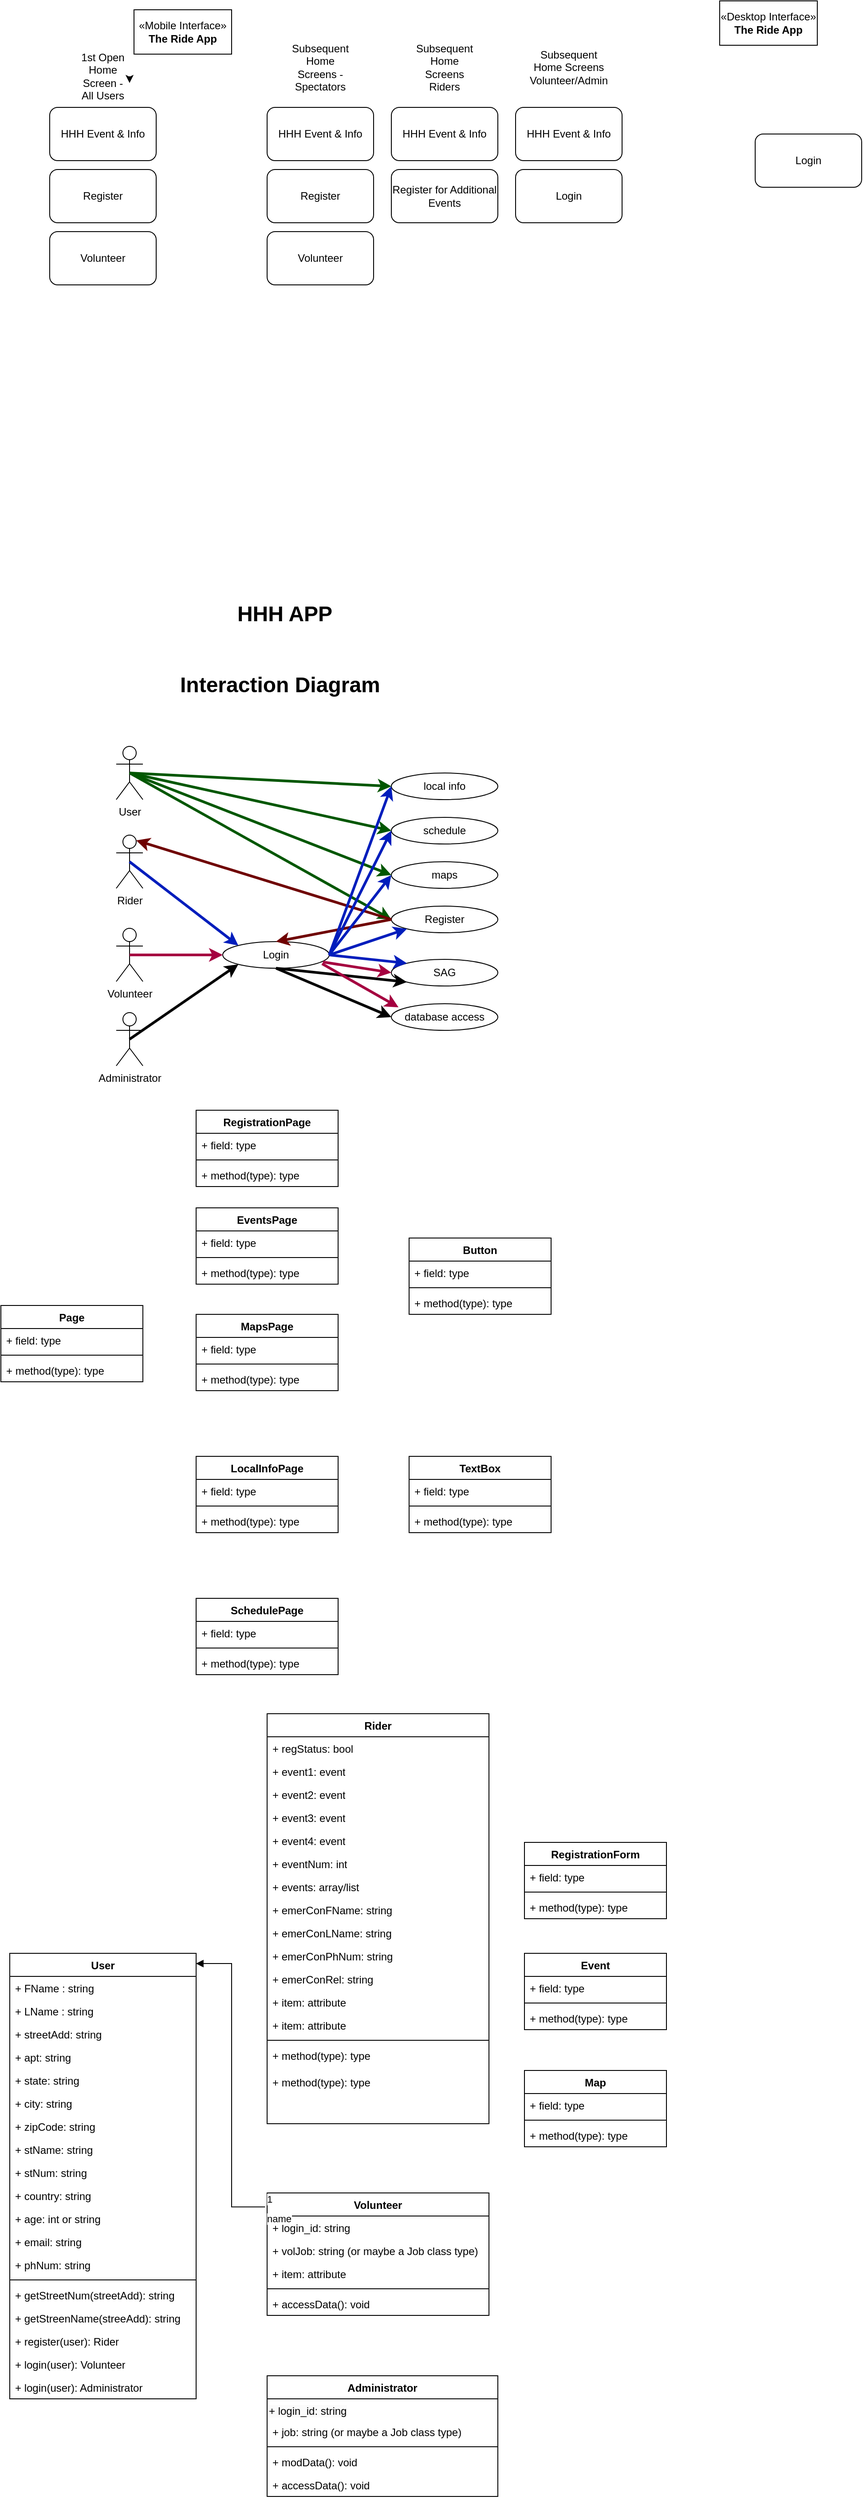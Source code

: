 <mxfile version="26.0.16">
  <diagram name="Page-1" id="c4acf3e9-155e-7222-9cf6-157b1a14988f">
    <mxGraphModel dx="1366" dy="2920" grid="1" gridSize="10" guides="1" tooltips="1" connect="1" arrows="1" fold="1" page="1" pageScale="1" pageWidth="850" pageHeight="1100" background="none" math="0" shadow="0">
      <root>
        <mxCell id="0" />
        <mxCell id="1" parent="0" />
        <mxCell id="pYM4KknxGki9qGqo0QUS-39" value="User" style="swimlane;fontStyle=1;align=center;verticalAlign=top;childLayout=stackLayout;horizontal=1;startSize=26;horizontalStack=0;resizeParent=1;resizeParentMax=0;resizeLast=0;collapsible=1;marginBottom=0;whiteSpace=wrap;html=1;" parent="1" vertex="1">
          <mxGeometry x="70" y="160" width="210" height="502" as="geometry" />
        </mxCell>
        <mxCell id="pYM4KknxGki9qGqo0QUS-69" value="+ FName&amp;nbsp;: string&amp;nbsp;" style="text;strokeColor=none;fillColor=none;align=left;verticalAlign=top;spacingLeft=4;spacingRight=4;overflow=hidden;rotatable=0;points=[[0,0.5],[1,0.5]];portConstraint=eastwest;whiteSpace=wrap;html=1;" parent="pYM4KknxGki9qGqo0QUS-39" vertex="1">
          <mxGeometry y="26" width="210" height="26" as="geometry" />
        </mxCell>
        <mxCell id="pYM4KknxGki9qGqo0QUS-73" value="+ LName&amp;nbsp;: string&amp;nbsp;" style="text;strokeColor=none;fillColor=none;align=left;verticalAlign=top;spacingLeft=4;spacingRight=4;overflow=hidden;rotatable=0;points=[[0,0.5],[1,0.5]];portConstraint=eastwest;whiteSpace=wrap;html=1;" parent="pYM4KknxGki9qGqo0QUS-39" vertex="1">
          <mxGeometry y="52" width="210" height="26" as="geometry" />
        </mxCell>
        <mxCell id="pYM4KknxGki9qGqo0QUS-72" value="+ streetAdd: string&amp;nbsp;" style="text;strokeColor=none;fillColor=none;align=left;verticalAlign=top;spacingLeft=4;spacingRight=4;overflow=hidden;rotatable=0;points=[[0,0.5],[1,0.5]];portConstraint=eastwest;whiteSpace=wrap;html=1;" parent="pYM4KknxGki9qGqo0QUS-39" vertex="1">
          <mxGeometry y="78" width="210" height="26" as="geometry" />
        </mxCell>
        <mxCell id="pYM4KknxGki9qGqo0QUS-82" value="+ apt: string" style="text;strokeColor=none;fillColor=none;align=left;verticalAlign=top;spacingLeft=4;spacingRight=4;overflow=hidden;rotatable=0;points=[[0,0.5],[1,0.5]];portConstraint=eastwest;whiteSpace=wrap;html=1;" parent="pYM4KknxGki9qGqo0QUS-39" vertex="1">
          <mxGeometry y="104" width="210" height="26" as="geometry" />
        </mxCell>
        <mxCell id="pYM4KknxGki9qGqo0QUS-71" value="+ state: string&amp;nbsp;" style="text;strokeColor=none;fillColor=none;align=left;verticalAlign=top;spacingLeft=4;spacingRight=4;overflow=hidden;rotatable=0;points=[[0,0.5],[1,0.5]];portConstraint=eastwest;whiteSpace=wrap;html=1;" parent="pYM4KknxGki9qGqo0QUS-39" vertex="1">
          <mxGeometry y="130" width="210" height="26" as="geometry" />
        </mxCell>
        <mxCell id="pYM4KknxGki9qGqo0QUS-70" value="+ city: string&amp;nbsp;" style="text;strokeColor=none;fillColor=none;align=left;verticalAlign=top;spacingLeft=4;spacingRight=4;overflow=hidden;rotatable=0;points=[[0,0.5],[1,0.5]];portConstraint=eastwest;whiteSpace=wrap;html=1;" parent="pYM4KknxGki9qGqo0QUS-39" vertex="1">
          <mxGeometry y="156" width="210" height="26" as="geometry" />
        </mxCell>
        <mxCell id="pYM4KknxGki9qGqo0QUS-78" value="+ zipCode: string" style="text;strokeColor=none;fillColor=none;align=left;verticalAlign=top;spacingLeft=4;spacingRight=4;overflow=hidden;rotatable=0;points=[[0,0.5],[1,0.5]];portConstraint=eastwest;whiteSpace=wrap;html=1;" parent="pYM4KknxGki9qGqo0QUS-39" vertex="1">
          <mxGeometry y="182" width="210" height="26" as="geometry" />
        </mxCell>
        <mxCell id="pYM4KknxGki9qGqo0QUS-77" value="+ stName: string" style="text;strokeColor=none;fillColor=none;align=left;verticalAlign=top;spacingLeft=4;spacingRight=4;overflow=hidden;rotatable=0;points=[[0,0.5],[1,0.5]];portConstraint=eastwest;whiteSpace=wrap;html=1;" parent="pYM4KknxGki9qGqo0QUS-39" vertex="1">
          <mxGeometry y="208" width="210" height="26" as="geometry" />
        </mxCell>
        <mxCell id="pYM4KknxGki9qGqo0QUS-80" value="+ stNum: string" style="text;strokeColor=none;fillColor=none;align=left;verticalAlign=top;spacingLeft=4;spacingRight=4;overflow=hidden;rotatable=0;points=[[0,0.5],[1,0.5]];portConstraint=eastwest;whiteSpace=wrap;html=1;" parent="pYM4KknxGki9qGqo0QUS-39" vertex="1">
          <mxGeometry y="234" width="210" height="26" as="geometry" />
        </mxCell>
        <mxCell id="pYM4KknxGki9qGqo0QUS-81" value="+ country: string" style="text;strokeColor=none;fillColor=none;align=left;verticalAlign=top;spacingLeft=4;spacingRight=4;overflow=hidden;rotatable=0;points=[[0,0.5],[1,0.5]];portConstraint=eastwest;whiteSpace=wrap;html=1;" parent="pYM4KknxGki9qGqo0QUS-39" vertex="1">
          <mxGeometry y="260" width="210" height="26" as="geometry" />
        </mxCell>
        <mxCell id="pYM4KknxGki9qGqo0QUS-83" value="+ age: int or string" style="text;strokeColor=none;fillColor=none;align=left;verticalAlign=top;spacingLeft=4;spacingRight=4;overflow=hidden;rotatable=0;points=[[0,0.5],[1,0.5]];portConstraint=eastwest;whiteSpace=wrap;html=1;" parent="pYM4KknxGki9qGqo0QUS-39" vertex="1">
          <mxGeometry y="286" width="210" height="26" as="geometry" />
        </mxCell>
        <mxCell id="pYM4KknxGki9qGqo0QUS-79" value="+ email: string" style="text;strokeColor=none;fillColor=none;align=left;verticalAlign=top;spacingLeft=4;spacingRight=4;overflow=hidden;rotatable=0;points=[[0,0.5],[1,0.5]];portConstraint=eastwest;whiteSpace=wrap;html=1;" parent="pYM4KknxGki9qGqo0QUS-39" vertex="1">
          <mxGeometry y="312" width="210" height="26" as="geometry" />
        </mxCell>
        <mxCell id="pYM4KknxGki9qGqo0QUS-104" value="+ phNum: string" style="text;strokeColor=none;fillColor=none;align=left;verticalAlign=top;spacingLeft=4;spacingRight=4;overflow=hidden;rotatable=0;points=[[0,0.5],[1,0.5]];portConstraint=eastwest;whiteSpace=wrap;html=1;" parent="pYM4KknxGki9qGqo0QUS-39" vertex="1">
          <mxGeometry y="338" width="210" height="26" as="geometry" />
        </mxCell>
        <mxCell id="pYM4KknxGki9qGqo0QUS-41" value="" style="line;strokeWidth=1;fillColor=none;align=left;verticalAlign=middle;spacingTop=-1;spacingLeft=3;spacingRight=3;rotatable=0;labelPosition=right;points=[];portConstraint=eastwest;strokeColor=inherit;" parent="pYM4KknxGki9qGqo0QUS-39" vertex="1">
          <mxGeometry y="364" width="210" height="8" as="geometry" />
        </mxCell>
        <mxCell id="pYM4KknxGki9qGqo0QUS-42" value="+ getStreetNum(streetAdd): string" style="text;strokeColor=none;fillColor=none;align=left;verticalAlign=top;spacingLeft=4;spacingRight=4;overflow=hidden;rotatable=0;points=[[0,0.5],[1,0.5]];portConstraint=eastwest;whiteSpace=wrap;html=1;" parent="pYM4KknxGki9qGqo0QUS-39" vertex="1">
          <mxGeometry y="372" width="210" height="26" as="geometry" />
        </mxCell>
        <mxCell id="pYM4KknxGki9qGqo0QUS-86" value="+ getStreenName(streeAdd): string" style="text;strokeColor=none;fillColor=none;align=left;verticalAlign=top;spacingLeft=4;spacingRight=4;overflow=hidden;rotatable=0;points=[[0,0.5],[1,0.5]];portConstraint=eastwest;whiteSpace=wrap;html=1;" parent="pYM4KknxGki9qGqo0QUS-39" vertex="1">
          <mxGeometry y="398" width="210" height="26" as="geometry" />
        </mxCell>
        <mxCell id="pYM4KknxGki9qGqo0QUS-85" value="+ register(user): Rider" style="text;strokeColor=none;fillColor=none;align=left;verticalAlign=top;spacingLeft=4;spacingRight=4;overflow=hidden;rotatable=0;points=[[0,0.5],[1,0.5]];portConstraint=eastwest;whiteSpace=wrap;html=1;" parent="pYM4KknxGki9qGqo0QUS-39" vertex="1">
          <mxGeometry y="424" width="210" height="26" as="geometry" />
        </mxCell>
        <mxCell id="pYM4KknxGki9qGqo0QUS-105" value="+ login(user): Volunteer" style="text;strokeColor=none;fillColor=none;align=left;verticalAlign=top;spacingLeft=4;spacingRight=4;overflow=hidden;rotatable=0;points=[[0,0.5],[1,0.5]];portConstraint=eastwest;whiteSpace=wrap;html=1;" parent="pYM4KknxGki9qGqo0QUS-39" vertex="1">
          <mxGeometry y="450" width="210" height="26" as="geometry" />
        </mxCell>
        <mxCell id="pYM4KknxGki9qGqo0QUS-84" value="+ login(user): Administrator" style="text;strokeColor=none;fillColor=none;align=left;verticalAlign=top;spacingLeft=4;spacingRight=4;overflow=hidden;rotatable=0;points=[[0,0.5],[1,0.5]];portConstraint=eastwest;whiteSpace=wrap;html=1;" parent="pYM4KknxGki9qGqo0QUS-39" vertex="1">
          <mxGeometry y="476" width="210" height="26" as="geometry" />
        </mxCell>
        <mxCell id="pYM4KknxGki9qGqo0QUS-43" value="Administrator" style="swimlane;fontStyle=1;align=center;verticalAlign=top;childLayout=stackLayout;horizontal=1;startSize=26;horizontalStack=0;resizeParent=1;resizeParentMax=0;resizeLast=0;collapsible=1;marginBottom=0;whiteSpace=wrap;html=1;" parent="1" vertex="1">
          <mxGeometry x="360" y="636" width="260" height="136" as="geometry" />
        </mxCell>
        <mxCell id="pYM4KknxGki9qGqo0QUS-93" value="&lt;span style=&quot;color: rgb(0, 0, 0); font-family: Helvetica; font-size: 12px; font-style: normal; font-variant-ligatures: normal; font-variant-caps: normal; font-weight: 400; letter-spacing: normal; orphans: 2; text-align: left; text-indent: 0px; text-transform: none; widows: 2; word-spacing: 0px; -webkit-text-stroke-width: 0px; white-space: normal; background-color: rgb(251, 251, 251); text-decoration-thickness: initial; text-decoration-style: initial; text-decoration-color: initial; display: inline !important; float: none;&quot;&gt;+ login_id: string&lt;/span&gt;" style="text;whiteSpace=wrap;html=1;" parent="pYM4KknxGki9qGqo0QUS-43" vertex="1">
          <mxGeometry y="26" width="260" height="24" as="geometry" />
        </mxCell>
        <mxCell id="pYM4KknxGki9qGqo0QUS-66" value="+ job: string (or maybe a Job class type)" style="text;strokeColor=none;fillColor=none;align=left;verticalAlign=top;spacingLeft=4;spacingRight=4;overflow=hidden;rotatable=0;points=[[0,0.5],[1,0.5]];portConstraint=eastwest;whiteSpace=wrap;html=1;" parent="pYM4KknxGki9qGqo0QUS-43" vertex="1">
          <mxGeometry y="50" width="260" height="26" as="geometry" />
        </mxCell>
        <mxCell id="pYM4KknxGki9qGqo0QUS-45" value="" style="line;strokeWidth=1;fillColor=none;align=left;verticalAlign=middle;spacingTop=-1;spacingLeft=3;spacingRight=3;rotatable=0;labelPosition=right;points=[];portConstraint=eastwest;strokeColor=inherit;" parent="pYM4KknxGki9qGqo0QUS-43" vertex="1">
          <mxGeometry y="76" width="260" height="8" as="geometry" />
        </mxCell>
        <mxCell id="pYM4KknxGki9qGqo0QUS-46" value="+ modData(): void" style="text;strokeColor=none;fillColor=none;align=left;verticalAlign=top;spacingLeft=4;spacingRight=4;overflow=hidden;rotatable=0;points=[[0,0.5],[1,0.5]];portConstraint=eastwest;whiteSpace=wrap;html=1;" parent="pYM4KknxGki9qGqo0QUS-43" vertex="1">
          <mxGeometry y="84" width="260" height="26" as="geometry" />
        </mxCell>
        <mxCell id="pYM4KknxGki9qGqo0QUS-94" value="+ accessData(): void" style="text;strokeColor=none;fillColor=none;align=left;verticalAlign=top;spacingLeft=4;spacingRight=4;overflow=hidden;rotatable=0;points=[[0,0.5],[1,0.5]];portConstraint=eastwest;whiteSpace=wrap;html=1;" parent="pYM4KknxGki9qGqo0QUS-43" vertex="1">
          <mxGeometry y="110" width="260" height="26" as="geometry" />
        </mxCell>
        <mxCell id="pYM4KknxGki9qGqo0QUS-47" value="Volunteer" style="swimlane;fontStyle=1;align=center;verticalAlign=top;childLayout=stackLayout;horizontal=1;startSize=26;horizontalStack=0;resizeParent=1;resizeParentMax=0;resizeLast=0;collapsible=1;marginBottom=0;whiteSpace=wrap;html=1;" parent="1" vertex="1">
          <mxGeometry x="360" y="430" width="250" height="138" as="geometry" />
        </mxCell>
        <mxCell id="pYM4KknxGki9qGqo0QUS-65" value="+ login_id: string" style="text;strokeColor=none;fillColor=none;align=left;verticalAlign=top;spacingLeft=4;spacingRight=4;overflow=hidden;rotatable=0;points=[[0,0.5],[1,0.5]];portConstraint=eastwest;whiteSpace=wrap;html=1;" parent="pYM4KknxGki9qGqo0QUS-47" vertex="1">
          <mxGeometry y="26" width="250" height="26" as="geometry" />
        </mxCell>
        <mxCell id="pYM4KknxGki9qGqo0QUS-67" value="+ volJob: string (or maybe a Job class type)" style="text;strokeColor=none;fillColor=none;align=left;verticalAlign=top;spacingLeft=4;spacingRight=4;overflow=hidden;rotatable=0;points=[[0,0.5],[1,0.5]];portConstraint=eastwest;whiteSpace=wrap;html=1;" parent="pYM4KknxGki9qGqo0QUS-47" vertex="1">
          <mxGeometry y="52" width="250" height="26" as="geometry" />
        </mxCell>
        <mxCell id="pYM4KknxGki9qGqo0QUS-68" value="+ item: attribute" style="text;strokeColor=none;fillColor=none;align=left;verticalAlign=top;spacingLeft=4;spacingRight=4;overflow=hidden;rotatable=0;points=[[0,0.5],[1,0.5]];portConstraint=eastwest;whiteSpace=wrap;html=1;" parent="pYM4KknxGki9qGqo0QUS-47" vertex="1">
          <mxGeometry y="78" width="250" height="26" as="geometry" />
        </mxCell>
        <mxCell id="pYM4KknxGki9qGqo0QUS-49" value="" style="line;strokeWidth=1;fillColor=none;align=left;verticalAlign=middle;spacingTop=-1;spacingLeft=3;spacingRight=3;rotatable=0;labelPosition=right;points=[];portConstraint=eastwest;strokeColor=inherit;" parent="pYM4KknxGki9qGqo0QUS-47" vertex="1">
          <mxGeometry y="104" width="250" height="8" as="geometry" />
        </mxCell>
        <mxCell id="pYM4KknxGki9qGqo0QUS-50" value="+ accessData(): void" style="text;strokeColor=none;fillColor=none;align=left;verticalAlign=top;spacingLeft=4;spacingRight=4;overflow=hidden;rotatable=0;points=[[0,0.5],[1,0.5]];portConstraint=eastwest;whiteSpace=wrap;html=1;" parent="pYM4KknxGki9qGqo0QUS-47" vertex="1">
          <mxGeometry y="112" width="250" height="26" as="geometry" />
        </mxCell>
        <mxCell id="pYM4KknxGki9qGqo0QUS-51" value="Rider" style="swimlane;fontStyle=1;align=center;verticalAlign=top;childLayout=stackLayout;horizontal=1;startSize=26;horizontalStack=0;resizeParent=1;resizeParentMax=0;resizeLast=0;collapsible=1;marginBottom=0;whiteSpace=wrap;html=1;" parent="1" vertex="1">
          <mxGeometry x="360" y="-110" width="250" height="462" as="geometry">
            <mxRectangle x="360" y="120" width="70" height="30" as="alternateBounds" />
          </mxGeometry>
        </mxCell>
        <mxCell id="pYM4KknxGki9qGqo0QUS-97" value="+ regStatus: bool" style="text;strokeColor=none;fillColor=none;align=left;verticalAlign=top;spacingLeft=4;spacingRight=4;overflow=hidden;rotatable=0;points=[[0,0.5],[1,0.5]];portConstraint=eastwest;whiteSpace=wrap;html=1;" parent="pYM4KknxGki9qGqo0QUS-51" vertex="1">
          <mxGeometry y="26" width="250" height="26" as="geometry" />
        </mxCell>
        <mxCell id="pYM4KknxGki9qGqo0QUS-64" value="+ event1: event" style="text;strokeColor=none;fillColor=none;align=left;verticalAlign=top;spacingLeft=4;spacingRight=4;overflow=hidden;rotatable=0;points=[[0,0.5],[1,0.5]];portConstraint=eastwest;whiteSpace=wrap;html=1;" parent="pYM4KknxGki9qGqo0QUS-51" vertex="1">
          <mxGeometry y="52" width="250" height="26" as="geometry" />
        </mxCell>
        <mxCell id="pYM4KknxGki9qGqo0QUS-90" value="+ event2: event" style="text;strokeColor=none;fillColor=none;align=left;verticalAlign=top;spacingLeft=4;spacingRight=4;overflow=hidden;rotatable=0;points=[[0,0.5],[1,0.5]];portConstraint=eastwest;whiteSpace=wrap;html=1;" parent="pYM4KknxGki9qGqo0QUS-51" vertex="1">
          <mxGeometry y="78" width="250" height="26" as="geometry" />
        </mxCell>
        <mxCell id="pYM4KknxGki9qGqo0QUS-89" value="+ event3: event" style="text;strokeColor=none;fillColor=none;align=left;verticalAlign=top;spacingLeft=4;spacingRight=4;overflow=hidden;rotatable=0;points=[[0,0.5],[1,0.5]];portConstraint=eastwest;whiteSpace=wrap;html=1;" parent="pYM4KknxGki9qGqo0QUS-51" vertex="1">
          <mxGeometry y="104" width="250" height="26" as="geometry" />
        </mxCell>
        <mxCell id="pYM4KknxGki9qGqo0QUS-88" value="+ event4: event" style="text;strokeColor=none;fillColor=none;align=left;verticalAlign=top;spacingLeft=4;spacingRight=4;overflow=hidden;rotatable=0;points=[[0,0.5],[1,0.5]];portConstraint=eastwest;whiteSpace=wrap;html=1;" parent="pYM4KknxGki9qGqo0QUS-51" vertex="1">
          <mxGeometry y="130" width="250" height="26" as="geometry" />
        </mxCell>
        <mxCell id="pYM4KknxGki9qGqo0QUS-98" value="+ eventNum: int" style="text;strokeColor=none;fillColor=none;align=left;verticalAlign=top;spacingLeft=4;spacingRight=4;overflow=hidden;rotatable=0;points=[[0,0.5],[1,0.5]];portConstraint=eastwest;whiteSpace=wrap;html=1;" parent="pYM4KknxGki9qGqo0QUS-51" vertex="1">
          <mxGeometry y="156" width="250" height="26" as="geometry" />
        </mxCell>
        <mxCell id="pYM4KknxGki9qGqo0QUS-87" value="+ events: array/list" style="text;strokeColor=none;fillColor=none;align=left;verticalAlign=top;spacingLeft=4;spacingRight=4;overflow=hidden;rotatable=0;points=[[0,0.5],[1,0.5]];portConstraint=eastwest;whiteSpace=wrap;html=1;" parent="pYM4KknxGki9qGqo0QUS-51" vertex="1">
          <mxGeometry y="182" width="250" height="26" as="geometry" />
        </mxCell>
        <mxCell id="pYM4KknxGki9qGqo0QUS-101" value="+ emerConFName: string" style="text;strokeColor=none;fillColor=none;align=left;verticalAlign=top;spacingLeft=4;spacingRight=4;overflow=hidden;rotatable=0;points=[[0,0.5],[1,0.5]];portConstraint=eastwest;whiteSpace=wrap;html=1;" parent="pYM4KknxGki9qGqo0QUS-51" vertex="1">
          <mxGeometry y="208" width="250" height="26" as="geometry" />
        </mxCell>
        <mxCell id="pYM4KknxGki9qGqo0QUS-103" value="+ emerConLName: string" style="text;strokeColor=none;fillColor=none;align=left;verticalAlign=top;spacingLeft=4;spacingRight=4;overflow=hidden;rotatable=0;points=[[0,0.5],[1,0.5]];portConstraint=eastwest;whiteSpace=wrap;html=1;" parent="pYM4KknxGki9qGqo0QUS-51" vertex="1">
          <mxGeometry y="234" width="250" height="26" as="geometry" />
        </mxCell>
        <mxCell id="pYM4KknxGki9qGqo0QUS-102" value="+ emerConPhNum: string" style="text;strokeColor=none;fillColor=none;align=left;verticalAlign=top;spacingLeft=4;spacingRight=4;overflow=hidden;rotatable=0;points=[[0,0.5],[1,0.5]];portConstraint=eastwest;whiteSpace=wrap;html=1;" parent="pYM4KknxGki9qGqo0QUS-51" vertex="1">
          <mxGeometry y="260" width="250" height="26" as="geometry" />
        </mxCell>
        <mxCell id="pYM4KknxGki9qGqo0QUS-100" value="+ emerConRel: string" style="text;strokeColor=none;fillColor=none;align=left;verticalAlign=top;spacingLeft=4;spacingRight=4;overflow=hidden;rotatable=0;points=[[0,0.5],[1,0.5]];portConstraint=eastwest;whiteSpace=wrap;html=1;" parent="pYM4KknxGki9qGqo0QUS-51" vertex="1">
          <mxGeometry y="286" width="250" height="26" as="geometry" />
        </mxCell>
        <mxCell id="pYM4KknxGki9qGqo0QUS-99" value="+ item: attribute" style="text;strokeColor=none;fillColor=none;align=left;verticalAlign=top;spacingLeft=4;spacingRight=4;overflow=hidden;rotatable=0;points=[[0,0.5],[1,0.5]];portConstraint=eastwest;whiteSpace=wrap;html=1;" parent="pYM4KknxGki9qGqo0QUS-51" vertex="1">
          <mxGeometry y="312" width="250" height="26" as="geometry" />
        </mxCell>
        <mxCell id="pYM4KknxGki9qGqo0QUS-91" value="+ item: attribute" style="text;strokeColor=none;fillColor=none;align=left;verticalAlign=top;spacingLeft=4;spacingRight=4;overflow=hidden;rotatable=0;points=[[0,0.5],[1,0.5]];portConstraint=eastwest;whiteSpace=wrap;html=1;" parent="pYM4KknxGki9qGqo0QUS-51" vertex="1">
          <mxGeometry y="338" width="250" height="26" as="geometry" />
        </mxCell>
        <mxCell id="pYM4KknxGki9qGqo0QUS-53" value="" style="line;strokeWidth=1;fillColor=none;align=left;verticalAlign=middle;spacingTop=-1;spacingLeft=3;spacingRight=3;rotatable=0;labelPosition=right;points=[];portConstraint=eastwest;strokeColor=inherit;" parent="pYM4KknxGki9qGqo0QUS-51" vertex="1">
          <mxGeometry y="364" width="250" height="8" as="geometry" />
        </mxCell>
        <mxCell id="pYM4KknxGki9qGqo0QUS-92" value="+ method(type): type" style="text;strokeColor=none;fillColor=none;align=left;verticalAlign=top;spacingLeft=4;spacingRight=4;overflow=hidden;rotatable=0;points=[[0,0.5],[1,0.5]];portConstraint=eastwest;whiteSpace=wrap;html=1;" parent="pYM4KknxGki9qGqo0QUS-51" vertex="1">
          <mxGeometry y="372" width="250" height="30" as="geometry" />
        </mxCell>
        <mxCell id="pYM4KknxGki9qGqo0QUS-54" value="+ method(type): type" style="text;strokeColor=none;fillColor=none;align=left;verticalAlign=top;spacingLeft=4;spacingRight=4;overflow=hidden;rotatable=0;points=[[0,0.5],[1,0.5]];portConstraint=eastwest;whiteSpace=wrap;html=1;" parent="pYM4KknxGki9qGqo0QUS-51" vertex="1">
          <mxGeometry y="402" width="250" height="60" as="geometry" />
        </mxCell>
        <mxCell id="pYM4KknxGki9qGqo0QUS-106" value="RegistrationForm" style="swimlane;fontStyle=1;align=center;verticalAlign=top;childLayout=stackLayout;horizontal=1;startSize=26;horizontalStack=0;resizeParent=1;resizeParentMax=0;resizeLast=0;collapsible=1;marginBottom=0;whiteSpace=wrap;html=1;" parent="1" vertex="1">
          <mxGeometry x="650" y="35" width="160" height="86" as="geometry" />
        </mxCell>
        <mxCell id="pYM4KknxGki9qGqo0QUS-107" value="+ field: type" style="text;strokeColor=none;fillColor=none;align=left;verticalAlign=top;spacingLeft=4;spacingRight=4;overflow=hidden;rotatable=0;points=[[0,0.5],[1,0.5]];portConstraint=eastwest;whiteSpace=wrap;html=1;" parent="pYM4KknxGki9qGqo0QUS-106" vertex="1">
          <mxGeometry y="26" width="160" height="26" as="geometry" />
        </mxCell>
        <mxCell id="pYM4KknxGki9qGqo0QUS-108" value="" style="line;strokeWidth=1;fillColor=none;align=left;verticalAlign=middle;spacingTop=-1;spacingLeft=3;spacingRight=3;rotatable=0;labelPosition=right;points=[];portConstraint=eastwest;strokeColor=inherit;" parent="pYM4KknxGki9qGqo0QUS-106" vertex="1">
          <mxGeometry y="52" width="160" height="8" as="geometry" />
        </mxCell>
        <mxCell id="pYM4KknxGki9qGqo0QUS-109" value="+ method(type): type" style="text;strokeColor=none;fillColor=none;align=left;verticalAlign=top;spacingLeft=4;spacingRight=4;overflow=hidden;rotatable=0;points=[[0,0.5],[1,0.5]];portConstraint=eastwest;whiteSpace=wrap;html=1;" parent="pYM4KknxGki9qGqo0QUS-106" vertex="1">
          <mxGeometry y="60" width="160" height="26" as="geometry" />
        </mxCell>
        <mxCell id="pYM4KknxGki9qGqo0QUS-114" value="Event" style="swimlane;fontStyle=1;align=center;verticalAlign=top;childLayout=stackLayout;horizontal=1;startSize=26;horizontalStack=0;resizeParent=1;resizeParentMax=0;resizeLast=0;collapsible=1;marginBottom=0;whiteSpace=wrap;html=1;" parent="1" vertex="1">
          <mxGeometry x="650" y="160" width="160" height="86" as="geometry" />
        </mxCell>
        <mxCell id="pYM4KknxGki9qGqo0QUS-115" value="+ field: type" style="text;strokeColor=none;fillColor=none;align=left;verticalAlign=top;spacingLeft=4;spacingRight=4;overflow=hidden;rotatable=0;points=[[0,0.5],[1,0.5]];portConstraint=eastwest;whiteSpace=wrap;html=1;" parent="pYM4KknxGki9qGqo0QUS-114" vertex="1">
          <mxGeometry y="26" width="160" height="26" as="geometry" />
        </mxCell>
        <mxCell id="pYM4KknxGki9qGqo0QUS-116" value="" style="line;strokeWidth=1;fillColor=none;align=left;verticalAlign=middle;spacingTop=-1;spacingLeft=3;spacingRight=3;rotatable=0;labelPosition=right;points=[];portConstraint=eastwest;strokeColor=inherit;" parent="pYM4KknxGki9qGqo0QUS-114" vertex="1">
          <mxGeometry y="52" width="160" height="8" as="geometry" />
        </mxCell>
        <mxCell id="pYM4KknxGki9qGqo0QUS-117" value="+ method(type): type" style="text;strokeColor=none;fillColor=none;align=left;verticalAlign=top;spacingLeft=4;spacingRight=4;overflow=hidden;rotatable=0;points=[[0,0.5],[1,0.5]];portConstraint=eastwest;whiteSpace=wrap;html=1;" parent="pYM4KknxGki9qGqo0QUS-114" vertex="1">
          <mxGeometry y="60" width="160" height="26" as="geometry" />
        </mxCell>
        <mxCell id="pYM4KknxGki9qGqo0QUS-118" value="Map" style="swimlane;fontStyle=1;align=center;verticalAlign=top;childLayout=stackLayout;horizontal=1;startSize=26;horizontalStack=0;resizeParent=1;resizeParentMax=0;resizeLast=0;collapsible=1;marginBottom=0;whiteSpace=wrap;html=1;" parent="1" vertex="1">
          <mxGeometry x="650" y="292" width="160" height="86" as="geometry" />
        </mxCell>
        <mxCell id="pYM4KknxGki9qGqo0QUS-119" value="+ field: type" style="text;strokeColor=none;fillColor=none;align=left;verticalAlign=top;spacingLeft=4;spacingRight=4;overflow=hidden;rotatable=0;points=[[0,0.5],[1,0.5]];portConstraint=eastwest;whiteSpace=wrap;html=1;" parent="pYM4KknxGki9qGqo0QUS-118" vertex="1">
          <mxGeometry y="26" width="160" height="26" as="geometry" />
        </mxCell>
        <mxCell id="pYM4KknxGki9qGqo0QUS-120" value="" style="line;strokeWidth=1;fillColor=none;align=left;verticalAlign=middle;spacingTop=-1;spacingLeft=3;spacingRight=3;rotatable=0;labelPosition=right;points=[];portConstraint=eastwest;strokeColor=inherit;" parent="pYM4KknxGki9qGqo0QUS-118" vertex="1">
          <mxGeometry y="52" width="160" height="8" as="geometry" />
        </mxCell>
        <mxCell id="pYM4KknxGki9qGqo0QUS-121" value="+ method(type): type" style="text;strokeColor=none;fillColor=none;align=left;verticalAlign=top;spacingLeft=4;spacingRight=4;overflow=hidden;rotatable=0;points=[[0,0.5],[1,0.5]];portConstraint=eastwest;whiteSpace=wrap;html=1;" parent="pYM4KknxGki9qGqo0QUS-118" vertex="1">
          <mxGeometry y="60" width="160" height="26" as="geometry" />
        </mxCell>
        <mxCell id="pYM4KknxGki9qGqo0QUS-122" value="Page" style="swimlane;fontStyle=1;align=center;verticalAlign=top;childLayout=stackLayout;horizontal=1;startSize=26;horizontalStack=0;resizeParent=1;resizeParentMax=0;resizeLast=0;collapsible=1;marginBottom=0;whiteSpace=wrap;html=1;" parent="1" vertex="1">
          <mxGeometry x="60" y="-570" width="160" height="86" as="geometry" />
        </mxCell>
        <mxCell id="pYM4KknxGki9qGqo0QUS-123" value="+ field: type" style="text;strokeColor=none;fillColor=none;align=left;verticalAlign=top;spacingLeft=4;spacingRight=4;overflow=hidden;rotatable=0;points=[[0,0.5],[1,0.5]];portConstraint=eastwest;whiteSpace=wrap;html=1;" parent="pYM4KknxGki9qGqo0QUS-122" vertex="1">
          <mxGeometry y="26" width="160" height="26" as="geometry" />
        </mxCell>
        <mxCell id="pYM4KknxGki9qGqo0QUS-124" value="" style="line;strokeWidth=1;fillColor=none;align=left;verticalAlign=middle;spacingTop=-1;spacingLeft=3;spacingRight=3;rotatable=0;labelPosition=right;points=[];portConstraint=eastwest;strokeColor=inherit;" parent="pYM4KknxGki9qGqo0QUS-122" vertex="1">
          <mxGeometry y="52" width="160" height="8" as="geometry" />
        </mxCell>
        <mxCell id="pYM4KknxGki9qGqo0QUS-125" value="+ method(type): type" style="text;strokeColor=none;fillColor=none;align=left;verticalAlign=top;spacingLeft=4;spacingRight=4;overflow=hidden;rotatable=0;points=[[0,0.5],[1,0.5]];portConstraint=eastwest;whiteSpace=wrap;html=1;" parent="pYM4KknxGki9qGqo0QUS-122" vertex="1">
          <mxGeometry y="60" width="160" height="26" as="geometry" />
        </mxCell>
        <mxCell id="pYM4KknxGki9qGqo0QUS-126" value="RegistrationPage" style="swimlane;fontStyle=1;align=center;verticalAlign=top;childLayout=stackLayout;horizontal=1;startSize=26;horizontalStack=0;resizeParent=1;resizeParentMax=0;resizeLast=0;collapsible=1;marginBottom=0;whiteSpace=wrap;html=1;" parent="1" vertex="1">
          <mxGeometry x="280" y="-790" width="160" height="86" as="geometry" />
        </mxCell>
        <mxCell id="pYM4KknxGki9qGqo0QUS-127" value="+ field: type" style="text;strokeColor=none;fillColor=none;align=left;verticalAlign=top;spacingLeft=4;spacingRight=4;overflow=hidden;rotatable=0;points=[[0,0.5],[1,0.5]];portConstraint=eastwest;whiteSpace=wrap;html=1;" parent="pYM4KknxGki9qGqo0QUS-126" vertex="1">
          <mxGeometry y="26" width="160" height="26" as="geometry" />
        </mxCell>
        <mxCell id="pYM4KknxGki9qGqo0QUS-128" value="" style="line;strokeWidth=1;fillColor=none;align=left;verticalAlign=middle;spacingTop=-1;spacingLeft=3;spacingRight=3;rotatable=0;labelPosition=right;points=[];portConstraint=eastwest;strokeColor=inherit;" parent="pYM4KknxGki9qGqo0QUS-126" vertex="1">
          <mxGeometry y="52" width="160" height="8" as="geometry" />
        </mxCell>
        <mxCell id="pYM4KknxGki9qGqo0QUS-129" value="+ method(type): type" style="text;strokeColor=none;fillColor=none;align=left;verticalAlign=top;spacingLeft=4;spacingRight=4;overflow=hidden;rotatable=0;points=[[0,0.5],[1,0.5]];portConstraint=eastwest;whiteSpace=wrap;html=1;" parent="pYM4KknxGki9qGqo0QUS-126" vertex="1">
          <mxGeometry y="60" width="160" height="26" as="geometry" />
        </mxCell>
        <mxCell id="pYM4KknxGki9qGqo0QUS-130" value="EventsPage" style="swimlane;fontStyle=1;align=center;verticalAlign=top;childLayout=stackLayout;horizontal=1;startSize=26;horizontalStack=0;resizeParent=1;resizeParentMax=0;resizeLast=0;collapsible=1;marginBottom=0;whiteSpace=wrap;html=1;" parent="1" vertex="1">
          <mxGeometry x="280" y="-680" width="160" height="86" as="geometry" />
        </mxCell>
        <mxCell id="pYM4KknxGki9qGqo0QUS-131" value="+ field: type" style="text;strokeColor=none;fillColor=none;align=left;verticalAlign=top;spacingLeft=4;spacingRight=4;overflow=hidden;rotatable=0;points=[[0,0.5],[1,0.5]];portConstraint=eastwest;whiteSpace=wrap;html=1;" parent="pYM4KknxGki9qGqo0QUS-130" vertex="1">
          <mxGeometry y="26" width="160" height="26" as="geometry" />
        </mxCell>
        <mxCell id="pYM4KknxGki9qGqo0QUS-132" value="" style="line;strokeWidth=1;fillColor=none;align=left;verticalAlign=middle;spacingTop=-1;spacingLeft=3;spacingRight=3;rotatable=0;labelPosition=right;points=[];portConstraint=eastwest;strokeColor=inherit;" parent="pYM4KknxGki9qGqo0QUS-130" vertex="1">
          <mxGeometry y="52" width="160" height="8" as="geometry" />
        </mxCell>
        <mxCell id="pYM4KknxGki9qGqo0QUS-133" value="+ method(type): type" style="text;strokeColor=none;fillColor=none;align=left;verticalAlign=top;spacingLeft=4;spacingRight=4;overflow=hidden;rotatable=0;points=[[0,0.5],[1,0.5]];portConstraint=eastwest;whiteSpace=wrap;html=1;" parent="pYM4KknxGki9qGqo0QUS-130" vertex="1">
          <mxGeometry y="60" width="160" height="26" as="geometry" />
        </mxCell>
        <mxCell id="pYM4KknxGki9qGqo0QUS-134" value="MapsPage" style="swimlane;fontStyle=1;align=center;verticalAlign=top;childLayout=stackLayout;horizontal=1;startSize=26;horizontalStack=0;resizeParent=1;resizeParentMax=0;resizeLast=0;collapsible=1;marginBottom=0;whiteSpace=wrap;html=1;" parent="1" vertex="1">
          <mxGeometry x="280" y="-560" width="160" height="86" as="geometry" />
        </mxCell>
        <mxCell id="pYM4KknxGki9qGqo0QUS-135" value="+ field: type" style="text;strokeColor=none;fillColor=none;align=left;verticalAlign=top;spacingLeft=4;spacingRight=4;overflow=hidden;rotatable=0;points=[[0,0.5],[1,0.5]];portConstraint=eastwest;whiteSpace=wrap;html=1;" parent="pYM4KknxGki9qGqo0QUS-134" vertex="1">
          <mxGeometry y="26" width="160" height="26" as="geometry" />
        </mxCell>
        <mxCell id="pYM4KknxGki9qGqo0QUS-136" value="" style="line;strokeWidth=1;fillColor=none;align=left;verticalAlign=middle;spacingTop=-1;spacingLeft=3;spacingRight=3;rotatable=0;labelPosition=right;points=[];portConstraint=eastwest;strokeColor=inherit;" parent="pYM4KknxGki9qGqo0QUS-134" vertex="1">
          <mxGeometry y="52" width="160" height="8" as="geometry" />
        </mxCell>
        <mxCell id="pYM4KknxGki9qGqo0QUS-137" value="+ method(type): type" style="text;strokeColor=none;fillColor=none;align=left;verticalAlign=top;spacingLeft=4;spacingRight=4;overflow=hidden;rotatable=0;points=[[0,0.5],[1,0.5]];portConstraint=eastwest;whiteSpace=wrap;html=1;" parent="pYM4KknxGki9qGqo0QUS-134" vertex="1">
          <mxGeometry y="60" width="160" height="26" as="geometry" />
        </mxCell>
        <mxCell id="pYM4KknxGki9qGqo0QUS-138" value="LocalInfoPage" style="swimlane;fontStyle=1;align=center;verticalAlign=top;childLayout=stackLayout;horizontal=1;startSize=26;horizontalStack=0;resizeParent=1;resizeParentMax=0;resizeLast=0;collapsible=1;marginBottom=0;whiteSpace=wrap;html=1;" parent="1" vertex="1">
          <mxGeometry x="280" y="-400" width="160" height="86" as="geometry" />
        </mxCell>
        <mxCell id="pYM4KknxGki9qGqo0QUS-139" value="+ field: type" style="text;strokeColor=none;fillColor=none;align=left;verticalAlign=top;spacingLeft=4;spacingRight=4;overflow=hidden;rotatable=0;points=[[0,0.5],[1,0.5]];portConstraint=eastwest;whiteSpace=wrap;html=1;" parent="pYM4KknxGki9qGqo0QUS-138" vertex="1">
          <mxGeometry y="26" width="160" height="26" as="geometry" />
        </mxCell>
        <mxCell id="pYM4KknxGki9qGqo0QUS-140" value="" style="line;strokeWidth=1;fillColor=none;align=left;verticalAlign=middle;spacingTop=-1;spacingLeft=3;spacingRight=3;rotatable=0;labelPosition=right;points=[];portConstraint=eastwest;strokeColor=inherit;" parent="pYM4KknxGki9qGqo0QUS-138" vertex="1">
          <mxGeometry y="52" width="160" height="8" as="geometry" />
        </mxCell>
        <mxCell id="pYM4KknxGki9qGqo0QUS-141" value="+ method(type): type" style="text;strokeColor=none;fillColor=none;align=left;verticalAlign=top;spacingLeft=4;spacingRight=4;overflow=hidden;rotatable=0;points=[[0,0.5],[1,0.5]];portConstraint=eastwest;whiteSpace=wrap;html=1;" parent="pYM4KknxGki9qGqo0QUS-138" vertex="1">
          <mxGeometry y="60" width="160" height="26" as="geometry" />
        </mxCell>
        <mxCell id="pYM4KknxGki9qGqo0QUS-142" value="SchedulePage" style="swimlane;fontStyle=1;align=center;verticalAlign=top;childLayout=stackLayout;horizontal=1;startSize=26;horizontalStack=0;resizeParent=1;resizeParentMax=0;resizeLast=0;collapsible=1;marginBottom=0;whiteSpace=wrap;html=1;" parent="1" vertex="1">
          <mxGeometry x="280" y="-240" width="160" height="86" as="geometry" />
        </mxCell>
        <mxCell id="pYM4KknxGki9qGqo0QUS-143" value="+ field: type" style="text;strokeColor=none;fillColor=none;align=left;verticalAlign=top;spacingLeft=4;spacingRight=4;overflow=hidden;rotatable=0;points=[[0,0.5],[1,0.5]];portConstraint=eastwest;whiteSpace=wrap;html=1;" parent="pYM4KknxGki9qGqo0QUS-142" vertex="1">
          <mxGeometry y="26" width="160" height="26" as="geometry" />
        </mxCell>
        <mxCell id="pYM4KknxGki9qGqo0QUS-144" value="" style="line;strokeWidth=1;fillColor=none;align=left;verticalAlign=middle;spacingTop=-1;spacingLeft=3;spacingRight=3;rotatable=0;labelPosition=right;points=[];portConstraint=eastwest;strokeColor=inherit;" parent="pYM4KknxGki9qGqo0QUS-142" vertex="1">
          <mxGeometry y="52" width="160" height="8" as="geometry" />
        </mxCell>
        <mxCell id="pYM4KknxGki9qGqo0QUS-145" value="+ method(type): type" style="text;strokeColor=none;fillColor=none;align=left;verticalAlign=top;spacingLeft=4;spacingRight=4;overflow=hidden;rotatable=0;points=[[0,0.5],[1,0.5]];portConstraint=eastwest;whiteSpace=wrap;html=1;" parent="pYM4KknxGki9qGqo0QUS-142" vertex="1">
          <mxGeometry y="60" width="160" height="26" as="geometry" />
        </mxCell>
        <mxCell id="pYM4KknxGki9qGqo0QUS-146" value="Button&lt;span style=&quot;color: rgba(0, 0, 0, 0); font-family: monospace; font-size: 0px; font-weight: 400; text-align: start; text-wrap-mode: nowrap;&quot;&gt;%3CmxGraphModel%3E%3Croot%3E%3CmxCell%20id%3D%220%22%2F%3E%3CmxCell%20id%3D%221%22%20parent%3D%220%22%2F%3E%3CmxCell%20id%3D%222%22%20value%3D%22MapsPage%22%20style%3D%22swimlane%3BfontStyle%3D1%3Balign%3Dcenter%3BverticalAlign%3Dtop%3BchildLayout%3DstackLayout%3Bhorizontal%3D1%3BstartSize%3D26%3BhorizontalStack%3D0%3BresizeParent%3D1%3BresizeParentMax%3D0%3BresizeLast%3D0%3Bcollapsible%3D1%3BmarginBottom%3D0%3BwhiteSpace%3Dwrap%3Bhtml%3D1%3B%22%20vertex%3D%221%22%20parent%3D%221%22%3E%3CmxGeometry%20x%3D%22450%22%20y%3D%22-730%22%20width%3D%22160%22%20height%3D%2286%22%20as%3D%22geometry%22%2F%3E%3C%2FmxCell%3E%3CmxCell%20id%3D%223%22%20value%3D%22%2B%20field%3A%20type%22%20style%3D%22text%3BstrokeColor%3Dnone%3BfillColor%3Dnone%3Balign%3Dleft%3BverticalAlign%3Dtop%3BspacingLeft%3D4%3BspacingRight%3D4%3Boverflow%3Dhidden%3Brotatable%3D0%3Bpoints%3D%5B%5B0%2C0.5%5D%2C%5B1%2C0.5%5D%5D%3BportConstraint%3Deastwest%3BwhiteSpace%3Dwrap%3Bhtml%3D1%3B%22%20vertex%3D%221%22%20parent%3D%222%22%3E%3CmxGeometry%20y%3D%2226%22%20width%3D%22160%22%20height%3D%2226%22%20as%3D%22geometry%22%2F%3E%3C%2FmxCell%3E%3CmxCell%20id%3D%224%22%20value%3D%22%22%20style%3D%22line%3BstrokeWidth%3D1%3BfillColor%3Dnone%3Balign%3Dleft%3BverticalAlign%3Dmiddle%3BspacingTop%3D-1%3BspacingLeft%3D3%3BspacingRight%3D3%3Brotatable%3D0%3BlabelPosition%3Dright%3Bpoints%3D%5B%5D%3BportConstraint%3Deastwest%3BstrokeColor%3Dinherit%3B%22%20vertex%3D%221%22%20parent%3D%222%22%3E%3CmxGeometry%20y%3D%2252%22%20width%3D%22160%22%20height%3D%228%22%20as%3D%22geometry%22%2F%3E%3C%2FmxCell%3E%3CmxCell%20id%3D%225%22%20value%3D%22%2B%20method(type)%3A%20type%22%20style%3D%22text%3BstrokeColor%3Dnone%3BfillColor%3Dnone%3Balign%3Dleft%3BverticalAlign%3Dtop%3BspacingLeft%3D4%3BspacingRight%3D4%3Boverflow%3Dhidden%3Brotatable%3D0%3Bpoints%3D%5B%5B0%2C0.5%5D%2C%5B1%2C0.5%5D%5D%3BportConstraint%3Deastwest%3BwhiteSpace%3Dwrap%3Bhtml%3D1%3B%22%20vertex%3D%221%22%20parent%3D%222%22%3E%3CmxGeometry%20y%3D%2260%22%20width%3D%22160%22%20height%3D%2226%22%20as%3D%22geometry%22%2F%3E%3C%2FmxCell%3E%3C%2Froot%3E%3C%2FmxGraphModel%3E&lt;/span&gt;" style="swimlane;fontStyle=1;align=center;verticalAlign=top;childLayout=stackLayout;horizontal=1;startSize=26;horizontalStack=0;resizeParent=1;resizeParentMax=0;resizeLast=0;collapsible=1;marginBottom=0;whiteSpace=wrap;html=1;" parent="1" vertex="1">
          <mxGeometry x="520" y="-646" width="160" height="86" as="geometry" />
        </mxCell>
        <mxCell id="pYM4KknxGki9qGqo0QUS-147" value="+ field: type" style="text;strokeColor=none;fillColor=none;align=left;verticalAlign=top;spacingLeft=4;spacingRight=4;overflow=hidden;rotatable=0;points=[[0,0.5],[1,0.5]];portConstraint=eastwest;whiteSpace=wrap;html=1;" parent="pYM4KknxGki9qGqo0QUS-146" vertex="1">
          <mxGeometry y="26" width="160" height="26" as="geometry" />
        </mxCell>
        <mxCell id="pYM4KknxGki9qGqo0QUS-148" value="" style="line;strokeWidth=1;fillColor=none;align=left;verticalAlign=middle;spacingTop=-1;spacingLeft=3;spacingRight=3;rotatable=0;labelPosition=right;points=[];portConstraint=eastwest;strokeColor=inherit;" parent="pYM4KknxGki9qGqo0QUS-146" vertex="1">
          <mxGeometry y="52" width="160" height="8" as="geometry" />
        </mxCell>
        <mxCell id="pYM4KknxGki9qGqo0QUS-149" value="+ method(type): type" style="text;strokeColor=none;fillColor=none;align=left;verticalAlign=top;spacingLeft=4;spacingRight=4;overflow=hidden;rotatable=0;points=[[0,0.5],[1,0.5]];portConstraint=eastwest;whiteSpace=wrap;html=1;" parent="pYM4KknxGki9qGqo0QUS-146" vertex="1">
          <mxGeometry y="60" width="160" height="26" as="geometry" />
        </mxCell>
        <mxCell id="pYM4KknxGki9qGqo0QUS-154" value="TextBox" style="swimlane;fontStyle=1;align=center;verticalAlign=top;childLayout=stackLayout;horizontal=1;startSize=26;horizontalStack=0;resizeParent=1;resizeParentMax=0;resizeLast=0;collapsible=1;marginBottom=0;whiteSpace=wrap;html=1;" parent="1" vertex="1">
          <mxGeometry x="520" y="-400" width="160" height="86" as="geometry" />
        </mxCell>
        <mxCell id="pYM4KknxGki9qGqo0QUS-155" value="+ field: type" style="text;strokeColor=none;fillColor=none;align=left;verticalAlign=top;spacingLeft=4;spacingRight=4;overflow=hidden;rotatable=0;points=[[0,0.5],[1,0.5]];portConstraint=eastwest;whiteSpace=wrap;html=1;" parent="pYM4KknxGki9qGqo0QUS-154" vertex="1">
          <mxGeometry y="26" width="160" height="26" as="geometry" />
        </mxCell>
        <mxCell id="pYM4KknxGki9qGqo0QUS-156" value="" style="line;strokeWidth=1;fillColor=none;align=left;verticalAlign=middle;spacingTop=-1;spacingLeft=3;spacingRight=3;rotatable=0;labelPosition=right;points=[];portConstraint=eastwest;strokeColor=inherit;" parent="pYM4KknxGki9qGqo0QUS-154" vertex="1">
          <mxGeometry y="52" width="160" height="8" as="geometry" />
        </mxCell>
        <mxCell id="pYM4KknxGki9qGqo0QUS-157" value="+ method(type): type" style="text;strokeColor=none;fillColor=none;align=left;verticalAlign=top;spacingLeft=4;spacingRight=4;overflow=hidden;rotatable=0;points=[[0,0.5],[1,0.5]];portConstraint=eastwest;whiteSpace=wrap;html=1;" parent="pYM4KknxGki9qGqo0QUS-154" vertex="1">
          <mxGeometry y="60" width="160" height="26" as="geometry" />
        </mxCell>
        <mxCell id="5XCsOeMRBVbDpSjeDF1L-2" value="User" style="shape=umlActor;verticalLabelPosition=bottom;verticalAlign=top;html=1;outlineConnect=0;" vertex="1" parent="1">
          <mxGeometry x="190" y="-1200" width="30" height="60" as="geometry" />
        </mxCell>
        <mxCell id="5XCsOeMRBVbDpSjeDF1L-3" value="Rider" style="shape=umlActor;verticalLabelPosition=bottom;verticalAlign=top;html=1;outlineConnect=0;" vertex="1" parent="1">
          <mxGeometry x="190" y="-1100" width="30" height="60" as="geometry" />
        </mxCell>
        <mxCell id="5XCsOeMRBVbDpSjeDF1L-4" value="Volunteer" style="shape=umlActor;verticalLabelPosition=bottom;verticalAlign=top;html=1;outlineConnect=0;" vertex="1" parent="1">
          <mxGeometry x="190" y="-995" width="30" height="60" as="geometry" />
        </mxCell>
        <mxCell id="5XCsOeMRBVbDpSjeDF1L-10" value="Administrator" style="shape=umlActor;verticalLabelPosition=bottom;verticalAlign=top;html=1;outlineConnect=0;" vertex="1" parent="1">
          <mxGeometry x="190" y="-900" width="30" height="60" as="geometry" />
        </mxCell>
        <mxCell id="5XCsOeMRBVbDpSjeDF1L-14" value="database access" style="ellipse;whiteSpace=wrap;html=1;" vertex="1" parent="1">
          <mxGeometry x="500" y="-910" width="120" height="30" as="geometry" />
        </mxCell>
        <mxCell id="5XCsOeMRBVbDpSjeDF1L-15" value="SAG" style="ellipse;whiteSpace=wrap;html=1;" vertex="1" parent="1">
          <mxGeometry x="500" y="-960" width="120" height="30" as="geometry" />
        </mxCell>
        <mxCell id="5XCsOeMRBVbDpSjeDF1L-16" value="Register" style="ellipse;whiteSpace=wrap;html=1;" vertex="1" parent="1">
          <mxGeometry x="500" y="-1020" width="120" height="30" as="geometry" />
        </mxCell>
        <mxCell id="5XCsOeMRBVbDpSjeDF1L-17" value="maps" style="ellipse;whiteSpace=wrap;html=1;" vertex="1" parent="1">
          <mxGeometry x="500" y="-1070" width="120" height="30" as="geometry" />
        </mxCell>
        <mxCell id="5XCsOeMRBVbDpSjeDF1L-18" value="schedule" style="ellipse;whiteSpace=wrap;html=1;" vertex="1" parent="1">
          <mxGeometry x="500" y="-1120" width="120" height="30" as="geometry" />
        </mxCell>
        <mxCell id="5XCsOeMRBVbDpSjeDF1L-19" value="Login" style="ellipse;whiteSpace=wrap;html=1;" vertex="1" parent="1">
          <mxGeometry x="310" y="-980" width="120" height="30" as="geometry" />
        </mxCell>
        <mxCell id="5XCsOeMRBVbDpSjeDF1L-27" value="" style="endArrow=classic;html=1;rounded=0;exitX=0.5;exitY=0.5;exitDx=0;exitDy=0;exitPerimeter=0;entryX=0;entryY=0.5;entryDx=0;entryDy=0;fillColor=#d80073;strokeColor=#A50040;strokeWidth=3;" edge="1" parent="1" source="5XCsOeMRBVbDpSjeDF1L-4" target="5XCsOeMRBVbDpSjeDF1L-19">
          <mxGeometry width="50" height="50" relative="1" as="geometry">
            <mxPoint x="620" y="-1310" as="sourcePoint" />
            <mxPoint x="330" y="-1190" as="targetPoint" />
          </mxGeometry>
        </mxCell>
        <mxCell id="5XCsOeMRBVbDpSjeDF1L-39" value="" style="endArrow=classic;html=1;rounded=0;entryX=0;entryY=0.5;entryDx=0;entryDy=0;exitX=0.5;exitY=0.5;exitDx=0;exitDy=0;exitPerimeter=0;fillColor=#008a00;strokeColor=#005700;strokeWidth=3;" edge="1" parent="1" source="5XCsOeMRBVbDpSjeDF1L-2" target="5XCsOeMRBVbDpSjeDF1L-49">
          <mxGeometry width="50" height="50" relative="1" as="geometry">
            <mxPoint x="215" y="-1130" as="sourcePoint" />
            <mxPoint x="330" y="-1145" as="targetPoint" />
          </mxGeometry>
        </mxCell>
        <mxCell id="5XCsOeMRBVbDpSjeDF1L-42" value="" style="endArrow=classic;html=1;rounded=0;entryX=0;entryY=1;entryDx=0;entryDy=0;exitX=0.5;exitY=0.5;exitDx=0;exitDy=0;exitPerimeter=0;fillColor=#e51400;strokeColor=light-dark(#000000, #ffacac);strokeWidth=3;" edge="1" parent="1" source="5XCsOeMRBVbDpSjeDF1L-10" target="5XCsOeMRBVbDpSjeDF1L-19">
          <mxGeometry width="50" height="50" relative="1" as="geometry">
            <mxPoint x="595" y="-1020" as="sourcePoint" />
            <mxPoint x="432" y="-1034" as="targetPoint" />
          </mxGeometry>
        </mxCell>
        <mxCell id="5XCsOeMRBVbDpSjeDF1L-45" value="" style="endArrow=classic;html=1;rounded=0;exitX=0.5;exitY=0.5;exitDx=0;exitDy=0;exitPerimeter=0;entryX=0;entryY=0;entryDx=0;entryDy=0;fillColor=#0050ef;strokeColor=#001DBC;strokeWidth=3;" edge="1" parent="1" source="5XCsOeMRBVbDpSjeDF1L-3" target="5XCsOeMRBVbDpSjeDF1L-19">
          <mxGeometry width="50" height="50" relative="1" as="geometry">
            <mxPoint x="215" y="-1020" as="sourcePoint" />
            <mxPoint x="150" y="-1230" as="targetPoint" />
          </mxGeometry>
        </mxCell>
        <mxCell id="5XCsOeMRBVbDpSjeDF1L-46" value="&lt;h1 style=&quot;margin-top: 0px;&quot;&gt;Interaction Diagram&lt;/h1&gt;&lt;p&gt;&lt;br&gt;&lt;/p&gt;" style="text;html=1;whiteSpace=wrap;overflow=hidden;rounded=0;" vertex="1" parent="1">
          <mxGeometry x="260" y="-1290" width="240" height="40" as="geometry" />
        </mxCell>
        <mxCell id="5XCsOeMRBVbDpSjeDF1L-47" value="&lt;h1 style=&quot;margin-top: 0px;&quot;&gt;HHH APP&lt;/h1&gt;" style="text;html=1;whiteSpace=wrap;overflow=hidden;rounded=0;align=center;" vertex="1" parent="1">
          <mxGeometry x="260" y="-1370" width="240" height="70" as="geometry" />
        </mxCell>
        <mxCell id="5XCsOeMRBVbDpSjeDF1L-49" value="local info" style="ellipse;whiteSpace=wrap;html=1;" vertex="1" parent="1">
          <mxGeometry x="500" y="-1170" width="120" height="30" as="geometry" />
        </mxCell>
        <mxCell id="5XCsOeMRBVbDpSjeDF1L-51" value="" style="endArrow=classic;html=1;rounded=0;entryX=0;entryY=0.5;entryDx=0;entryDy=0;exitX=0.5;exitY=0.5;exitDx=0;exitDy=0;exitPerimeter=0;fillColor=#008a00;strokeColor=#005700;strokeWidth=3;" edge="1" parent="1" source="5XCsOeMRBVbDpSjeDF1L-2" target="5XCsOeMRBVbDpSjeDF1L-18">
          <mxGeometry width="50" height="50" relative="1" as="geometry">
            <mxPoint x="215" y="-1160" as="sourcePoint" />
            <mxPoint x="510" y="-1145" as="targetPoint" />
          </mxGeometry>
        </mxCell>
        <mxCell id="5XCsOeMRBVbDpSjeDF1L-52" value="" style="endArrow=classic;html=1;rounded=0;entryX=0;entryY=0.5;entryDx=0;entryDy=0;exitX=0.5;exitY=0.5;exitDx=0;exitDy=0;exitPerimeter=0;fillColor=#008a00;strokeColor=#005700;strokeWidth=3;" edge="1" parent="1" source="5XCsOeMRBVbDpSjeDF1L-2" target="5XCsOeMRBVbDpSjeDF1L-17">
          <mxGeometry width="50" height="50" relative="1" as="geometry">
            <mxPoint x="215" y="-1160" as="sourcePoint" />
            <mxPoint x="510" y="-1095" as="targetPoint" />
          </mxGeometry>
        </mxCell>
        <mxCell id="5XCsOeMRBVbDpSjeDF1L-53" value="" style="endArrow=classic;html=1;rounded=0;entryX=0;entryY=0.5;entryDx=0;entryDy=0;exitX=0.5;exitY=0.5;exitDx=0;exitDy=0;exitPerimeter=0;fillColor=#008a00;strokeColor=#005700;strokeWidth=3;" edge="1" parent="1" source="5XCsOeMRBVbDpSjeDF1L-2" target="5XCsOeMRBVbDpSjeDF1L-16">
          <mxGeometry width="50" height="50" relative="1" as="geometry">
            <mxPoint x="215" y="-1160" as="sourcePoint" />
            <mxPoint x="510" y="-1045" as="targetPoint" />
          </mxGeometry>
        </mxCell>
        <mxCell id="5XCsOeMRBVbDpSjeDF1L-54" value="" style="endArrow=classic;html=1;rounded=0;entryX=0.5;entryY=0;entryDx=0;entryDy=0;exitX=0;exitY=0.5;exitDx=0;exitDy=0;fillColor=#a20025;strokeColor=#6F0000;strokeWidth=3;" edge="1" parent="1" source="5XCsOeMRBVbDpSjeDF1L-16" target="5XCsOeMRBVbDpSjeDF1L-19">
          <mxGeometry width="50" height="50" relative="1" as="geometry">
            <mxPoint x="470" y="-970" as="sourcePoint" />
            <mxPoint x="510" y="-995" as="targetPoint" />
            <Array as="points" />
          </mxGeometry>
        </mxCell>
        <mxCell id="5XCsOeMRBVbDpSjeDF1L-55" value="" style="endArrow=classic;html=1;rounded=0;entryX=0.75;entryY=0.1;entryDx=0;entryDy=0;exitX=0;exitY=0.5;exitDx=0;exitDy=0;fillColor=#a20025;strokeColor=#6F0000;strokeWidth=3;entryPerimeter=0;" edge="1" parent="1" source="5XCsOeMRBVbDpSjeDF1L-16" target="5XCsOeMRBVbDpSjeDF1L-3">
          <mxGeometry width="50" height="50" relative="1" as="geometry">
            <mxPoint x="510" y="-995" as="sourcePoint" />
            <mxPoint x="440" y="-975" as="targetPoint" />
            <Array as="points" />
          </mxGeometry>
        </mxCell>
        <mxCell id="5XCsOeMRBVbDpSjeDF1L-56" value="" style="endArrow=classic;html=1;rounded=0;exitX=1;exitY=0.5;exitDx=0;exitDy=0;entryX=0;entryY=0;entryDx=0;entryDy=0;fillColor=#0050ef;strokeColor=#001DBC;strokeWidth=3;" edge="1" parent="1" source="5XCsOeMRBVbDpSjeDF1L-19" target="5XCsOeMRBVbDpSjeDF1L-15">
          <mxGeometry width="50" height="50" relative="1" as="geometry">
            <mxPoint x="390" y="-974" as="sourcePoint" />
            <mxPoint x="513" y="-940" as="targetPoint" />
          </mxGeometry>
        </mxCell>
        <mxCell id="5XCsOeMRBVbDpSjeDF1L-57" value="" style="endArrow=classic;html=1;rounded=0;exitX=1;exitY=0.5;exitDx=0;exitDy=0;entryX=0;entryY=0.5;entryDx=0;entryDy=0;fillColor=#0050ef;strokeColor=#001DBC;strokeWidth=3;" edge="1" parent="1" source="5XCsOeMRBVbDpSjeDF1L-19" target="5XCsOeMRBVbDpSjeDF1L-17">
          <mxGeometry width="50" height="50" relative="1" as="geometry">
            <mxPoint x="440" y="-975" as="sourcePoint" />
            <mxPoint x="510" y="-935" as="targetPoint" />
          </mxGeometry>
        </mxCell>
        <mxCell id="5XCsOeMRBVbDpSjeDF1L-58" value="" style="endArrow=classic;html=1;rounded=0;exitX=1;exitY=0.5;exitDx=0;exitDy=0;entryX=0;entryY=1;entryDx=0;entryDy=0;fillColor=#0050ef;strokeColor=#001DBC;strokeWidth=3;" edge="1" parent="1" source="5XCsOeMRBVbDpSjeDF1L-19" target="5XCsOeMRBVbDpSjeDF1L-16">
          <mxGeometry width="50" height="50" relative="1" as="geometry">
            <mxPoint x="440" y="-975" as="sourcePoint" />
            <mxPoint x="510" y="-1045" as="targetPoint" />
          </mxGeometry>
        </mxCell>
        <mxCell id="5XCsOeMRBVbDpSjeDF1L-59" value="" style="endArrow=classic;html=1;rounded=0;exitX=1;exitY=0.5;exitDx=0;exitDy=0;entryX=0;entryY=0.5;entryDx=0;entryDy=0;fillColor=#0050ef;strokeColor=#001DBC;strokeWidth=3;" edge="1" parent="1" source="5XCsOeMRBVbDpSjeDF1L-19" target="5XCsOeMRBVbDpSjeDF1L-18">
          <mxGeometry width="50" height="50" relative="1" as="geometry">
            <mxPoint x="440" y="-975" as="sourcePoint" />
            <mxPoint x="510" y="-1045" as="targetPoint" />
          </mxGeometry>
        </mxCell>
        <mxCell id="5XCsOeMRBVbDpSjeDF1L-60" value="" style="endArrow=classic;html=1;rounded=0;exitX=1;exitY=0.5;exitDx=0;exitDy=0;entryX=0;entryY=0.5;entryDx=0;entryDy=0;fillColor=#0050ef;strokeColor=#001DBC;strokeWidth=3;" edge="1" parent="1" source="5XCsOeMRBVbDpSjeDF1L-19" target="5XCsOeMRBVbDpSjeDF1L-49">
          <mxGeometry width="50" height="50" relative="1" as="geometry">
            <mxPoint x="440" y="-975" as="sourcePoint" />
            <mxPoint x="510" y="-1095" as="targetPoint" />
          </mxGeometry>
        </mxCell>
        <mxCell id="5XCsOeMRBVbDpSjeDF1L-61" value="" style="endArrow=classic;html=1;rounded=0;entryX=0;entryY=0.5;entryDx=0;entryDy=0;exitX=0.5;exitY=1;exitDx=0;exitDy=0;fillColor=#e51400;strokeColor=light-dark(#000000, #ffacac);strokeWidth=3;" edge="1" parent="1" source="5XCsOeMRBVbDpSjeDF1L-19" target="5XCsOeMRBVbDpSjeDF1L-14">
          <mxGeometry width="50" height="50" relative="1" as="geometry">
            <mxPoint x="205" y="-780" as="sourcePoint" />
            <mxPoint x="338" y="-944" as="targetPoint" />
          </mxGeometry>
        </mxCell>
        <mxCell id="5XCsOeMRBVbDpSjeDF1L-62" value="" style="endArrow=classic;html=1;rounded=0;entryX=0;entryY=1;entryDx=0;entryDy=0;exitX=0.5;exitY=1;exitDx=0;exitDy=0;fillColor=#e51400;strokeColor=light-dark(#000000, #ffacac);strokeWidth=3;" edge="1" parent="1" source="5XCsOeMRBVbDpSjeDF1L-19" target="5XCsOeMRBVbDpSjeDF1L-15">
          <mxGeometry width="50" height="50" relative="1" as="geometry">
            <mxPoint x="380" y="-940" as="sourcePoint" />
            <mxPoint x="510" y="-885" as="targetPoint" />
          </mxGeometry>
        </mxCell>
        <mxCell id="5XCsOeMRBVbDpSjeDF1L-63" value="" style="endArrow=classic;html=1;rounded=0;exitX=0.942;exitY=0.767;exitDx=0;exitDy=0;exitPerimeter=0;entryX=0;entryY=0.5;entryDx=0;entryDy=0;fillColor=#d80073;strokeColor=#A50040;strokeWidth=3;" edge="1" parent="1" source="5XCsOeMRBVbDpSjeDF1L-19" target="5XCsOeMRBVbDpSjeDF1L-15">
          <mxGeometry width="50" height="50" relative="1" as="geometry">
            <mxPoint x="360" y="-825" as="sourcePoint" />
            <mxPoint x="465" y="-880" as="targetPoint" />
            <Array as="points" />
          </mxGeometry>
        </mxCell>
        <mxCell id="5XCsOeMRBVbDpSjeDF1L-64" value="" style="endArrow=classic;html=1;rounded=0;exitX=0.933;exitY=0.833;exitDx=0;exitDy=0;exitPerimeter=0;entryX=0.067;entryY=0.133;entryDx=0;entryDy=0;fillColor=#d80073;strokeColor=#A50040;strokeWidth=3;entryPerimeter=0;" edge="1" parent="1" source="5XCsOeMRBVbDpSjeDF1L-19" target="5XCsOeMRBVbDpSjeDF1L-14">
          <mxGeometry width="50" height="50" relative="1" as="geometry">
            <mxPoint x="433" y="-947" as="sourcePoint" />
            <mxPoint x="510" y="-935" as="targetPoint" />
            <Array as="points" />
          </mxGeometry>
        </mxCell>
        <mxCell id="5XCsOeMRBVbDpSjeDF1L-66" value="«Mobile Interface»&lt;br&gt;&lt;b&gt;The Ride App&lt;/b&gt;" style="html=1;whiteSpace=wrap;" vertex="1" parent="1">
          <mxGeometry x="210" y="-2030" width="110" height="50" as="geometry" />
        </mxCell>
        <mxCell id="5XCsOeMRBVbDpSjeDF1L-67" value="«Desktop Interface»&lt;br&gt;&lt;b&gt;The Ride App&lt;/b&gt;" style="html=1;whiteSpace=wrap;" vertex="1" parent="1">
          <mxGeometry x="870" y="-2040" width="110" height="50" as="geometry" />
        </mxCell>
        <mxCell id="5XCsOeMRBVbDpSjeDF1L-68" value="HHH Event &amp;amp; Info" style="rounded=1;whiteSpace=wrap;html=1;" vertex="1" parent="1">
          <mxGeometry x="115" y="-1920" width="120" height="60" as="geometry" />
        </mxCell>
        <mxCell id="5XCsOeMRBVbDpSjeDF1L-70" value="Register" style="rounded=1;whiteSpace=wrap;html=1;" vertex="1" parent="1">
          <mxGeometry x="115" y="-1850" width="120" height="60" as="geometry" />
        </mxCell>
        <mxCell id="5XCsOeMRBVbDpSjeDF1L-71" value="Volunteer" style="rounded=1;whiteSpace=wrap;html=1;" vertex="1" parent="1">
          <mxGeometry x="115" y="-1780" width="120" height="60" as="geometry" />
        </mxCell>
        <mxCell id="5XCsOeMRBVbDpSjeDF1L-72" value="1st Open Home Screen - All Users" style="text;html=1;align=center;verticalAlign=middle;whiteSpace=wrap;rounded=0;" vertex="1" parent="1">
          <mxGeometry x="145" y="-1970" width="60" height="30" as="geometry" />
        </mxCell>
        <mxCell id="5XCsOeMRBVbDpSjeDF1L-73" value="Subsequent Home Screens Riders" style="text;html=1;align=center;verticalAlign=middle;whiteSpace=wrap;rounded=0;" vertex="1" parent="1">
          <mxGeometry x="530" y="-1980" width="60" height="30" as="geometry" />
        </mxCell>
        <mxCell id="5XCsOeMRBVbDpSjeDF1L-74" style="edgeStyle=orthogonalEdgeStyle;rounded=0;orthogonalLoop=1;jettySize=auto;html=1;exitX=1;exitY=0.5;exitDx=0;exitDy=0;entryX=1;entryY=0.75;entryDx=0;entryDy=0;" edge="1" parent="1" source="5XCsOeMRBVbDpSjeDF1L-72" target="5XCsOeMRBVbDpSjeDF1L-72">
          <mxGeometry relative="1" as="geometry" />
        </mxCell>
        <mxCell id="5XCsOeMRBVbDpSjeDF1L-75" value="Subsequent Home Screens - Spectators" style="text;html=1;align=center;verticalAlign=middle;whiteSpace=wrap;rounded=0;" vertex="1" parent="1">
          <mxGeometry x="390" y="-1980" width="60" height="30" as="geometry" />
        </mxCell>
        <mxCell id="5XCsOeMRBVbDpSjeDF1L-76" value="Subsequent Home Screens Volunteer/Admin" style="text;html=1;align=center;verticalAlign=middle;whiteSpace=wrap;rounded=0;" vertex="1" parent="1">
          <mxGeometry x="670" y="-1980" width="60" height="30" as="geometry" />
        </mxCell>
        <mxCell id="5XCsOeMRBVbDpSjeDF1L-77" value="HHH Event &amp;amp; Info" style="rounded=1;whiteSpace=wrap;html=1;" vertex="1" parent="1">
          <mxGeometry x="360" y="-1920" width="120" height="60" as="geometry" />
        </mxCell>
        <mxCell id="5XCsOeMRBVbDpSjeDF1L-78" value="Register" style="rounded=1;whiteSpace=wrap;html=1;" vertex="1" parent="1">
          <mxGeometry x="360" y="-1850" width="120" height="60" as="geometry" />
        </mxCell>
        <mxCell id="5XCsOeMRBVbDpSjeDF1L-79" value="Volunteer" style="rounded=1;whiteSpace=wrap;html=1;" vertex="1" parent="1">
          <mxGeometry x="360" y="-1780" width="120" height="60" as="geometry" />
        </mxCell>
        <mxCell id="5XCsOeMRBVbDpSjeDF1L-80" value="HHH Event &amp;amp; Info" style="rounded=1;whiteSpace=wrap;html=1;" vertex="1" parent="1">
          <mxGeometry x="500" y="-1920" width="120" height="60" as="geometry" />
        </mxCell>
        <mxCell id="5XCsOeMRBVbDpSjeDF1L-81" value="Register for Additional Events" style="rounded=1;whiteSpace=wrap;html=1;" vertex="1" parent="1">
          <mxGeometry x="500" y="-1850" width="120" height="60" as="geometry" />
        </mxCell>
        <mxCell id="5XCsOeMRBVbDpSjeDF1L-83" value="HHH Event &amp;amp; Info" style="rounded=1;whiteSpace=wrap;html=1;" vertex="1" parent="1">
          <mxGeometry x="640" y="-1920" width="120" height="60" as="geometry" />
        </mxCell>
        <mxCell id="5XCsOeMRBVbDpSjeDF1L-84" value="Login" style="rounded=1;whiteSpace=wrap;html=1;" vertex="1" parent="1">
          <mxGeometry x="640" y="-1850" width="120" height="60" as="geometry" />
        </mxCell>
        <mxCell id="5XCsOeMRBVbDpSjeDF1L-86" value="Login" style="rounded=1;whiteSpace=wrap;html=1;" vertex="1" parent="1">
          <mxGeometry x="910" y="-1890" width="120" height="60" as="geometry" />
        </mxCell>
        <mxCell id="5XCsOeMRBVbDpSjeDF1L-91" value="name" style="endArrow=block;endFill=1;html=1;edgeStyle=orthogonalEdgeStyle;align=left;verticalAlign=top;rounded=0;entryX=0.999;entryY=0.023;entryDx=0;entryDy=0;entryPerimeter=0;exitX=-0.009;exitY=0.114;exitDx=0;exitDy=0;exitPerimeter=0;" edge="1" parent="1" source="pYM4KknxGki9qGqo0QUS-47" target="pYM4KknxGki9qGqo0QUS-39">
          <mxGeometry x="-1" relative="1" as="geometry">
            <mxPoint x="340" y="480" as="sourcePoint" />
            <mxPoint x="290" y="480" as="targetPoint" />
          </mxGeometry>
        </mxCell>
        <mxCell id="5XCsOeMRBVbDpSjeDF1L-92" value="1" style="edgeLabel;resizable=0;html=1;align=left;verticalAlign=bottom;" connectable="0" vertex="1" parent="5XCsOeMRBVbDpSjeDF1L-91">
          <mxGeometry x="-1" relative="1" as="geometry" />
        </mxCell>
      </root>
    </mxGraphModel>
  </diagram>
</mxfile>

